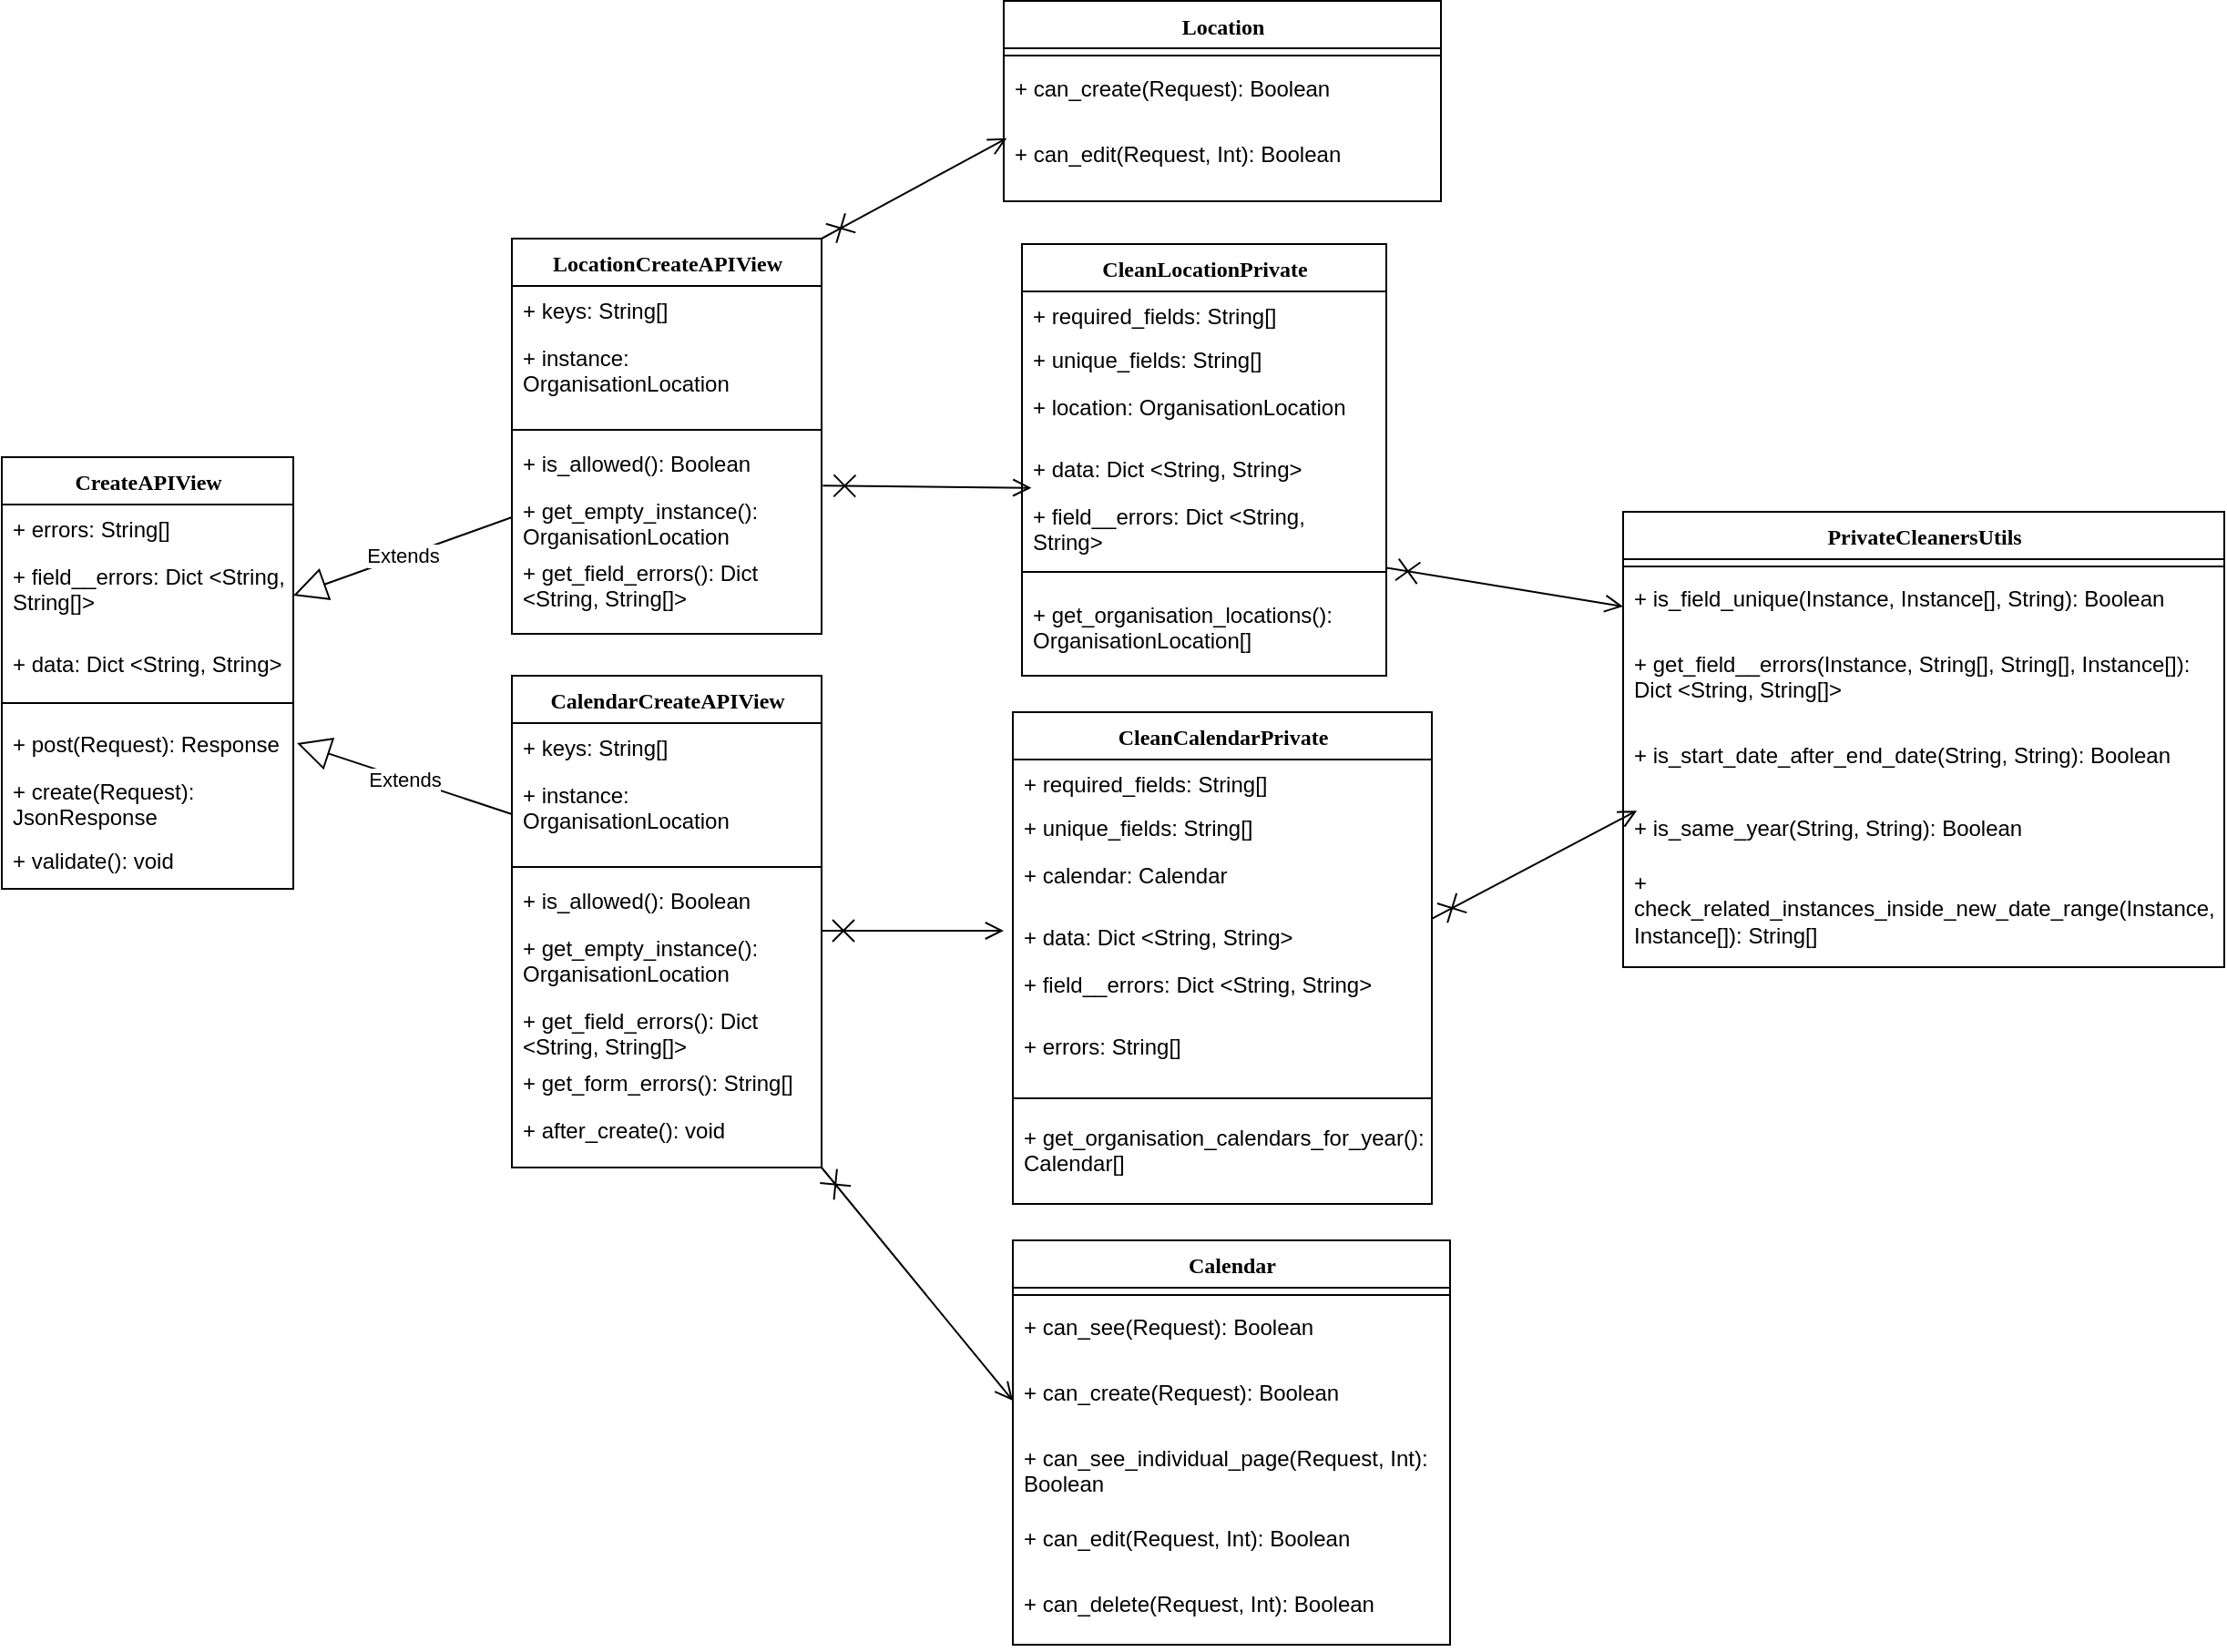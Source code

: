 <mxfile version="26.0.9">
  <diagram name="Page-1" id="9f46799a-70d6-7492-0946-bef42562c5a5">
    <mxGraphModel dx="1897" dy="1719" grid="1" gridSize="10" guides="1" tooltips="1" connect="1" arrows="1" fold="1" page="1" pageScale="1" pageWidth="1100" pageHeight="850" background="none" math="0" shadow="0">
      <root>
        <mxCell id="0" />
        <mxCell id="1" parent="0" />
        <mxCell id="78961159f06e98e8-17" value="LocationCreateAPIView" style="swimlane;html=1;fontStyle=1;align=center;verticalAlign=top;childLayout=stackLayout;horizontal=1;startSize=26;horizontalStack=0;resizeParent=1;resizeLast=0;collapsible=1;marginBottom=0;swimlaneFillColor=#ffffff;rounded=0;shadow=0;comic=0;labelBackgroundColor=none;strokeWidth=1;fillColor=none;fontFamily=Verdana;fontSize=12" parent="1" vertex="1">
          <mxGeometry x="320" y="130" width="170" height="217" as="geometry" />
        </mxCell>
        <mxCell id="78961159f06e98e8-21" value="+ keys: String[]" style="text;html=1;strokeColor=none;fillColor=none;align=left;verticalAlign=top;spacingLeft=4;spacingRight=4;whiteSpace=wrap;overflow=hidden;rotatable=0;points=[[0,0.5],[1,0.5]];portConstraint=eastwest;" parent="78961159f06e98e8-17" vertex="1">
          <mxGeometry y="26" width="170" height="26" as="geometry" />
        </mxCell>
        <mxCell id="78961159f06e98e8-23" value="+ instance: OrganisationLocation" style="text;html=1;strokeColor=none;fillColor=none;align=left;verticalAlign=top;spacingLeft=4;spacingRight=4;whiteSpace=wrap;overflow=hidden;rotatable=0;points=[[0,0.5],[1,0.5]];portConstraint=eastwest;" parent="78961159f06e98e8-17" vertex="1">
          <mxGeometry y="52" width="170" height="48" as="geometry" />
        </mxCell>
        <mxCell id="78961159f06e98e8-19" value="" style="line;html=1;strokeWidth=1;fillColor=none;align=left;verticalAlign=middle;spacingTop=-1;spacingLeft=3;spacingRight=3;rotatable=0;labelPosition=right;points=[];portConstraint=eastwest;" parent="78961159f06e98e8-17" vertex="1">
          <mxGeometry y="100" width="170" height="10" as="geometry" />
        </mxCell>
        <mxCell id="78961159f06e98e8-20" value="+ is_allowed(): Boolean" style="text;html=1;strokeColor=none;fillColor=none;align=left;verticalAlign=top;spacingLeft=4;spacingRight=4;whiteSpace=wrap;overflow=hidden;rotatable=0;points=[[0,0.5],[1,0.5]];portConstraint=eastwest;" parent="78961159f06e98e8-17" vertex="1">
          <mxGeometry y="110" width="170" height="26" as="geometry" />
        </mxCell>
        <mxCell id="78961159f06e98e8-27" value="+ get_empty_instance(): OrganisationLocation" style="text;html=1;strokeColor=none;fillColor=none;align=left;verticalAlign=top;spacingLeft=4;spacingRight=4;whiteSpace=wrap;overflow=hidden;rotatable=0;points=[[0,0.5],[1,0.5]];portConstraint=eastwest;" parent="78961159f06e98e8-17" vertex="1">
          <mxGeometry y="136" width="170" height="34" as="geometry" />
        </mxCell>
        <mxCell id="NQ_ltLU-mdFV4JSu_cSo-2" value="+ get_field_errors(): Dict &amp;lt;String, String[]&amp;gt;" style="text;html=1;strokeColor=none;fillColor=none;align=left;verticalAlign=top;spacingLeft=4;spacingRight=4;whiteSpace=wrap;overflow=hidden;rotatable=0;points=[[0,0.5],[1,0.5]];portConstraint=eastwest;" vertex="1" parent="78961159f06e98e8-17">
          <mxGeometry y="170" width="170" height="34" as="geometry" />
        </mxCell>
        <mxCell id="78961159f06e98e8-30" value="CreateAPIView" style="swimlane;html=1;fontStyle=1;align=center;verticalAlign=top;childLayout=stackLayout;horizontal=1;startSize=26;horizontalStack=0;resizeParent=1;resizeLast=0;collapsible=1;marginBottom=0;swimlaneFillColor=#ffffff;rounded=0;shadow=0;comic=0;labelBackgroundColor=none;strokeWidth=1;fillColor=none;fontFamily=Verdana;fontSize=12" parent="1" vertex="1">
          <mxGeometry x="40" y="250" width="160" height="237" as="geometry" />
        </mxCell>
        <mxCell id="78961159f06e98e8-31" value="+ errors: String[]" style="text;html=1;strokeColor=none;fillColor=none;align=left;verticalAlign=top;spacingLeft=4;spacingRight=4;whiteSpace=wrap;overflow=hidden;rotatable=0;points=[[0,0.5],[1,0.5]];portConstraint=eastwest;" parent="78961159f06e98e8-30" vertex="1">
          <mxGeometry y="26" width="160" height="26" as="geometry" />
        </mxCell>
        <mxCell id="78961159f06e98e8-32" value="+ field__errors: Dict &amp;lt;String, String[]&amp;gt;" style="text;html=1;strokeColor=none;fillColor=none;align=left;verticalAlign=top;spacingLeft=4;spacingRight=4;whiteSpace=wrap;overflow=hidden;rotatable=0;points=[[0,0.5],[1,0.5]];portConstraint=eastwest;" parent="78961159f06e98e8-30" vertex="1">
          <mxGeometry y="52" width="160" height="48" as="geometry" />
        </mxCell>
        <mxCell id="78961159f06e98e8-33" value="+ data: Dict &amp;lt;String, String&amp;gt;" style="text;html=1;strokeColor=none;fillColor=none;align=left;verticalAlign=top;spacingLeft=4;spacingRight=4;whiteSpace=wrap;overflow=hidden;rotatable=0;points=[[0,0.5],[1,0.5]];portConstraint=eastwest;" parent="78961159f06e98e8-30" vertex="1">
          <mxGeometry y="100" width="160" height="26" as="geometry" />
        </mxCell>
        <mxCell id="78961159f06e98e8-38" value="" style="line;html=1;strokeWidth=1;fillColor=none;align=left;verticalAlign=middle;spacingTop=-1;spacingLeft=3;spacingRight=3;rotatable=0;labelPosition=right;points=[];portConstraint=eastwest;" parent="78961159f06e98e8-30" vertex="1">
          <mxGeometry y="126" width="160" height="18" as="geometry" />
        </mxCell>
        <mxCell id="78961159f06e98e8-39" value="+ post(Request): Response" style="text;html=1;strokeColor=none;fillColor=none;align=left;verticalAlign=top;spacingLeft=4;spacingRight=4;whiteSpace=wrap;overflow=hidden;rotatable=0;points=[[0,0.5],[1,0.5]];portConstraint=eastwest;" parent="78961159f06e98e8-30" vertex="1">
          <mxGeometry y="144" width="160" height="26" as="geometry" />
        </mxCell>
        <mxCell id="78961159f06e98e8-40" value="+ create(Request): JsonResponse" style="text;html=1;strokeColor=none;fillColor=none;align=left;verticalAlign=top;spacingLeft=4;spacingRight=4;whiteSpace=wrap;overflow=hidden;rotatable=0;points=[[0,0.5],[1,0.5]];portConstraint=eastwest;" parent="78961159f06e98e8-30" vertex="1">
          <mxGeometry y="170" width="160" height="38" as="geometry" />
        </mxCell>
        <mxCell id="78961159f06e98e8-42" value="+ validate(): void" style="text;html=1;strokeColor=none;fillColor=none;align=left;verticalAlign=top;spacingLeft=4;spacingRight=4;whiteSpace=wrap;overflow=hidden;rotatable=0;points=[[0,0.5],[1,0.5]];portConstraint=eastwest;" parent="78961159f06e98e8-30" vertex="1">
          <mxGeometry y="208" width="160" height="26" as="geometry" />
        </mxCell>
        <mxCell id="78961159f06e98e8-43" value="CleanLocationPrivate" style="swimlane;html=1;fontStyle=1;align=center;verticalAlign=top;childLayout=stackLayout;horizontal=1;startSize=26;horizontalStack=0;resizeParent=1;resizeLast=0;collapsible=1;marginBottom=0;swimlaneFillColor=#ffffff;rounded=0;shadow=0;comic=0;labelBackgroundColor=none;strokeWidth=1;fillColor=none;fontFamily=Verdana;fontSize=12" parent="1" vertex="1">
          <mxGeometry x="600" y="133" width="200" height="237" as="geometry" />
        </mxCell>
        <mxCell id="78961159f06e98e8-44" value="+ required_fields: String[]" style="text;html=1;strokeColor=none;fillColor=none;align=left;verticalAlign=top;spacingLeft=4;spacingRight=4;whiteSpace=wrap;overflow=hidden;rotatable=0;points=[[0,0.5],[1,0.5]];portConstraint=eastwest;" parent="78961159f06e98e8-43" vertex="1">
          <mxGeometry y="26" width="200" height="24" as="geometry" />
        </mxCell>
        <mxCell id="78961159f06e98e8-45" value="+ unique_fields: String[]" style="text;html=1;strokeColor=none;fillColor=none;align=left;verticalAlign=top;spacingLeft=4;spacingRight=4;whiteSpace=wrap;overflow=hidden;rotatable=0;points=[[0,0.5],[1,0.5]];portConstraint=eastwest;" parent="78961159f06e98e8-43" vertex="1">
          <mxGeometry y="50" width="200" height="26" as="geometry" />
        </mxCell>
        <mxCell id="78961159f06e98e8-49" value="+ location: OrganisationLocation" style="text;html=1;strokeColor=none;fillColor=none;align=left;verticalAlign=top;spacingLeft=4;spacingRight=4;whiteSpace=wrap;overflow=hidden;rotatable=0;points=[[0,0.5],[1,0.5]];portConstraint=eastwest;" parent="78961159f06e98e8-43" vertex="1">
          <mxGeometry y="76" width="200" height="34" as="geometry" />
        </mxCell>
        <mxCell id="NQ_ltLU-mdFV4JSu_cSo-33" value="+ data: Dict &amp;lt;String, String&amp;gt;" style="text;html=1;strokeColor=none;fillColor=none;align=left;verticalAlign=top;spacingLeft=4;spacingRight=4;whiteSpace=wrap;overflow=hidden;rotatable=0;points=[[0,0.5],[1,0.5]];portConstraint=eastwest;" vertex="1" parent="78961159f06e98e8-43">
          <mxGeometry y="110" width="200" height="26" as="geometry" />
        </mxCell>
        <mxCell id="NQ_ltLU-mdFV4JSu_cSo-34" value="+ field__errors: Dict &amp;lt;String, String&amp;gt;" style="text;html=1;strokeColor=none;fillColor=none;align=left;verticalAlign=top;spacingLeft=4;spacingRight=4;whiteSpace=wrap;overflow=hidden;rotatable=0;points=[[0,0.5],[1,0.5]];portConstraint=eastwest;" vertex="1" parent="78961159f06e98e8-43">
          <mxGeometry y="136" width="200" height="34" as="geometry" />
        </mxCell>
        <mxCell id="78961159f06e98e8-51" value="" style="line;html=1;strokeWidth=1;fillColor=none;align=left;verticalAlign=middle;spacingTop=-1;spacingLeft=3;spacingRight=3;rotatable=0;labelPosition=right;points=[];portConstraint=eastwest;" parent="78961159f06e98e8-43" vertex="1">
          <mxGeometry y="170" width="200" height="20" as="geometry" />
        </mxCell>
        <mxCell id="78961159f06e98e8-52" value="+ get_organisation_locations(): OrganisationLocation[]" style="text;html=1;strokeColor=none;fillColor=none;align=left;verticalAlign=top;spacingLeft=4;spacingRight=4;whiteSpace=wrap;overflow=hidden;rotatable=0;points=[[0,0.5],[1,0.5]];portConstraint=eastwest;" parent="78961159f06e98e8-43" vertex="1">
          <mxGeometry y="190" width="200" height="40" as="geometry" />
        </mxCell>
        <mxCell id="78961159f06e98e8-82" value="Calendar" style="swimlane;html=1;fontStyle=1;align=center;verticalAlign=top;childLayout=stackLayout;horizontal=1;startSize=26;horizontalStack=0;resizeParent=1;resizeLast=0;collapsible=1;marginBottom=0;swimlaneFillColor=#ffffff;rounded=0;shadow=0;comic=0;labelBackgroundColor=none;strokeWidth=1;fillColor=none;fontFamily=Verdana;fontSize=12" parent="1" vertex="1">
          <mxGeometry x="595" y="680" width="240" height="222" as="geometry">
            <mxRectangle x="580" y="630" width="90" height="30" as="alternateBounds" />
          </mxGeometry>
        </mxCell>
        <mxCell id="78961159f06e98e8-90" value="" style="line;html=1;strokeWidth=1;fillColor=none;align=left;verticalAlign=middle;spacingTop=-1;spacingLeft=3;spacingRight=3;rotatable=0;labelPosition=right;points=[];portConstraint=eastwest;" parent="78961159f06e98e8-82" vertex="1">
          <mxGeometry y="26" width="240" height="8" as="geometry" />
        </mxCell>
        <mxCell id="78961159f06e98e8-91" value="+ can_see(Request): Boolean" style="text;html=1;strokeColor=none;fillColor=none;align=left;verticalAlign=top;spacingLeft=4;spacingRight=4;whiteSpace=wrap;overflow=hidden;rotatable=0;points=[[0,0.5],[1,0.5]];portConstraint=eastwest;" parent="78961159f06e98e8-82" vertex="1">
          <mxGeometry y="34" width="240" height="36" as="geometry" />
        </mxCell>
        <mxCell id="NQ_ltLU-mdFV4JSu_cSo-14" value="+ can_create(Request): Boolean" style="text;html=1;strokeColor=none;fillColor=none;align=left;verticalAlign=top;spacingLeft=4;spacingRight=4;whiteSpace=wrap;overflow=hidden;rotatable=0;points=[[0,0.5],[1,0.5]];portConstraint=eastwest;" vertex="1" parent="78961159f06e98e8-82">
          <mxGeometry y="70" width="240" height="36" as="geometry" />
        </mxCell>
        <mxCell id="NQ_ltLU-mdFV4JSu_cSo-15" value="+ can_see_individual_page(Request, Int): Boolean" style="text;html=1;strokeColor=none;fillColor=none;align=left;verticalAlign=top;spacingLeft=4;spacingRight=4;whiteSpace=wrap;overflow=hidden;rotatable=0;points=[[0,0.5],[1,0.5]];portConstraint=eastwest;" vertex="1" parent="78961159f06e98e8-82">
          <mxGeometry y="106" width="240" height="44" as="geometry" />
        </mxCell>
        <mxCell id="NQ_ltLU-mdFV4JSu_cSo-16" value="+ can_edit(Request, Int): Boolean" style="text;html=1;strokeColor=none;fillColor=none;align=left;verticalAlign=top;spacingLeft=4;spacingRight=4;whiteSpace=wrap;overflow=hidden;rotatable=0;points=[[0,0.5],[1,0.5]];portConstraint=eastwest;" vertex="1" parent="78961159f06e98e8-82">
          <mxGeometry y="150" width="240" height="36" as="geometry" />
        </mxCell>
        <mxCell id="NQ_ltLU-mdFV4JSu_cSo-17" value="+ can_delete(Request, Int): Boolean" style="text;html=1;strokeColor=none;fillColor=none;align=left;verticalAlign=top;spacingLeft=4;spacingRight=4;whiteSpace=wrap;overflow=hidden;rotatable=0;points=[[0,0.5],[1,0.5]];portConstraint=eastwest;" vertex="1" parent="78961159f06e98e8-82">
          <mxGeometry y="186" width="240" height="36" as="geometry" />
        </mxCell>
        <mxCell id="NQ_ltLU-mdFV4JSu_cSo-4" value="CalendarCreateAPIView" style="swimlane;html=1;fontStyle=1;align=center;verticalAlign=top;childLayout=stackLayout;horizontal=1;startSize=26;horizontalStack=0;resizeParent=1;resizeLast=0;collapsible=1;marginBottom=0;swimlaneFillColor=#ffffff;rounded=0;shadow=0;comic=0;labelBackgroundColor=none;strokeWidth=1;fillColor=none;fontFamily=Verdana;fontSize=12" vertex="1" parent="1">
          <mxGeometry x="320" y="370" width="170" height="270" as="geometry" />
        </mxCell>
        <mxCell id="NQ_ltLU-mdFV4JSu_cSo-5" value="+ keys: String[]" style="text;html=1;strokeColor=none;fillColor=none;align=left;verticalAlign=top;spacingLeft=4;spacingRight=4;whiteSpace=wrap;overflow=hidden;rotatable=0;points=[[0,0.5],[1,0.5]];portConstraint=eastwest;" vertex="1" parent="NQ_ltLU-mdFV4JSu_cSo-4">
          <mxGeometry y="26" width="170" height="26" as="geometry" />
        </mxCell>
        <mxCell id="NQ_ltLU-mdFV4JSu_cSo-6" value="+ instance: OrganisationLocation" style="text;html=1;strokeColor=none;fillColor=none;align=left;verticalAlign=top;spacingLeft=4;spacingRight=4;whiteSpace=wrap;overflow=hidden;rotatable=0;points=[[0,0.5],[1,0.5]];portConstraint=eastwest;" vertex="1" parent="NQ_ltLU-mdFV4JSu_cSo-4">
          <mxGeometry y="52" width="170" height="48" as="geometry" />
        </mxCell>
        <mxCell id="NQ_ltLU-mdFV4JSu_cSo-7" value="" style="line;html=1;strokeWidth=1;fillColor=none;align=left;verticalAlign=middle;spacingTop=-1;spacingLeft=3;spacingRight=3;rotatable=0;labelPosition=right;points=[];portConstraint=eastwest;" vertex="1" parent="NQ_ltLU-mdFV4JSu_cSo-4">
          <mxGeometry y="100" width="170" height="10" as="geometry" />
        </mxCell>
        <mxCell id="NQ_ltLU-mdFV4JSu_cSo-8" value="+ is_allowed(): Boolean" style="text;html=1;strokeColor=none;fillColor=none;align=left;verticalAlign=top;spacingLeft=4;spacingRight=4;whiteSpace=wrap;overflow=hidden;rotatable=0;points=[[0,0.5],[1,0.5]];portConstraint=eastwest;" vertex="1" parent="NQ_ltLU-mdFV4JSu_cSo-4">
          <mxGeometry y="110" width="170" height="26" as="geometry" />
        </mxCell>
        <mxCell id="NQ_ltLU-mdFV4JSu_cSo-9" value="+ get_empty_instance(): OrganisationLocation" style="text;html=1;strokeColor=none;fillColor=none;align=left;verticalAlign=top;spacingLeft=4;spacingRight=4;whiteSpace=wrap;overflow=hidden;rotatable=0;points=[[0,0.5],[1,0.5]];portConstraint=eastwest;" vertex="1" parent="NQ_ltLU-mdFV4JSu_cSo-4">
          <mxGeometry y="136" width="170" height="40" as="geometry" />
        </mxCell>
        <mxCell id="NQ_ltLU-mdFV4JSu_cSo-10" value="+ get_field_errors(): Dict &amp;lt;String, String[]&amp;gt;" style="text;html=1;strokeColor=none;fillColor=none;align=left;verticalAlign=top;spacingLeft=4;spacingRight=4;whiteSpace=wrap;overflow=hidden;rotatable=0;points=[[0,0.5],[1,0.5]];portConstraint=eastwest;" vertex="1" parent="NQ_ltLU-mdFV4JSu_cSo-4">
          <mxGeometry y="176" width="170" height="34" as="geometry" />
        </mxCell>
        <mxCell id="NQ_ltLU-mdFV4JSu_cSo-12" value="+ get_form_errors(): String[]" style="text;html=1;strokeColor=none;fillColor=none;align=left;verticalAlign=top;spacingLeft=4;spacingRight=4;whiteSpace=wrap;overflow=hidden;rotatable=0;points=[[0,0.5],[1,0.5]];portConstraint=eastwest;" vertex="1" parent="NQ_ltLU-mdFV4JSu_cSo-4">
          <mxGeometry y="210" width="170" height="26" as="geometry" />
        </mxCell>
        <mxCell id="NQ_ltLU-mdFV4JSu_cSo-13" value="+ after_create(): void" style="text;html=1;strokeColor=none;fillColor=none;align=left;verticalAlign=top;spacingLeft=4;spacingRight=4;whiteSpace=wrap;overflow=hidden;rotatable=0;points=[[0,0.5],[1,0.5]];portConstraint=eastwest;" vertex="1" parent="NQ_ltLU-mdFV4JSu_cSo-4">
          <mxGeometry y="236" width="170" height="34" as="geometry" />
        </mxCell>
        <mxCell id="NQ_ltLU-mdFV4JSu_cSo-18" value="Location" style="swimlane;html=1;fontStyle=1;align=center;verticalAlign=top;childLayout=stackLayout;horizontal=1;startSize=26;horizontalStack=0;resizeParent=1;resizeLast=0;collapsible=1;marginBottom=0;swimlaneFillColor=#ffffff;rounded=0;shadow=0;comic=0;labelBackgroundColor=none;strokeWidth=1;fillColor=none;fontFamily=Verdana;fontSize=12" vertex="1" parent="1">
          <mxGeometry x="590" y="-0.5" width="240" height="110" as="geometry" />
        </mxCell>
        <mxCell id="NQ_ltLU-mdFV4JSu_cSo-19" value="" style="line;html=1;strokeWidth=1;fillColor=none;align=left;verticalAlign=middle;spacingTop=-1;spacingLeft=3;spacingRight=3;rotatable=0;labelPosition=right;points=[];portConstraint=eastwest;" vertex="1" parent="NQ_ltLU-mdFV4JSu_cSo-18">
          <mxGeometry y="26" width="240" height="8" as="geometry" />
        </mxCell>
        <mxCell id="NQ_ltLU-mdFV4JSu_cSo-20" value="+ can_create(Request): Boolean" style="text;html=1;strokeColor=none;fillColor=none;align=left;verticalAlign=top;spacingLeft=4;spacingRight=4;whiteSpace=wrap;overflow=hidden;rotatable=0;points=[[0,0.5],[1,0.5]];portConstraint=eastwest;" vertex="1" parent="NQ_ltLU-mdFV4JSu_cSo-18">
          <mxGeometry y="34" width="240" height="36" as="geometry" />
        </mxCell>
        <mxCell id="NQ_ltLU-mdFV4JSu_cSo-21" value="+ can_edit(Request, Int): Boolean" style="text;html=1;strokeColor=none;fillColor=none;align=left;verticalAlign=top;spacingLeft=4;spacingRight=4;whiteSpace=wrap;overflow=hidden;rotatable=0;points=[[0,0.5],[1,0.5]];portConstraint=eastwest;" vertex="1" parent="NQ_ltLU-mdFV4JSu_cSo-18">
          <mxGeometry y="70" width="240" height="36" as="geometry" />
        </mxCell>
        <mxCell id="NQ_ltLU-mdFV4JSu_cSo-25" value="PrivateCleanersUtils" style="swimlane;html=1;fontStyle=1;align=center;verticalAlign=top;childLayout=stackLayout;horizontal=1;startSize=26;horizontalStack=0;resizeParent=1;resizeLast=0;collapsible=1;marginBottom=0;swimlaneFillColor=#ffffff;rounded=0;shadow=0;comic=0;labelBackgroundColor=none;strokeWidth=1;fillColor=none;fontFamily=Verdana;fontSize=12" vertex="1" parent="1">
          <mxGeometry x="930" y="280" width="330" height="250" as="geometry" />
        </mxCell>
        <mxCell id="NQ_ltLU-mdFV4JSu_cSo-30" value="" style="line;html=1;strokeWidth=1;fillColor=none;align=left;verticalAlign=middle;spacingTop=-1;spacingLeft=3;spacingRight=3;rotatable=0;labelPosition=right;points=[];portConstraint=eastwest;" vertex="1" parent="NQ_ltLU-mdFV4JSu_cSo-25">
          <mxGeometry y="26" width="330" height="8" as="geometry" />
        </mxCell>
        <mxCell id="NQ_ltLU-mdFV4JSu_cSo-31" value="+ is_field_unique(Instance, Instance[], String): Boolean" style="text;html=1;strokeColor=none;fillColor=none;align=left;verticalAlign=top;spacingLeft=4;spacingRight=4;whiteSpace=wrap;overflow=hidden;rotatable=0;points=[[0,0.5],[1,0.5]];portConstraint=eastwest;" vertex="1" parent="NQ_ltLU-mdFV4JSu_cSo-25">
          <mxGeometry y="34" width="330" height="36" as="geometry" />
        </mxCell>
        <mxCell id="NQ_ltLU-mdFV4JSu_cSo-36" value="+ get_field__errors(Instance, String[], String[], Instance[]): Dict &amp;lt;String, String[]&amp;gt;" style="text;html=1;strokeColor=none;fillColor=none;align=left;verticalAlign=top;spacingLeft=4;spacingRight=4;whiteSpace=wrap;overflow=hidden;rotatable=0;points=[[0,0.5],[1,0.5]];portConstraint=eastwest;" vertex="1" parent="NQ_ltLU-mdFV4JSu_cSo-25">
          <mxGeometry y="70" width="330" height="50" as="geometry" />
        </mxCell>
        <mxCell id="NQ_ltLU-mdFV4JSu_cSo-37" value="+ is_start_date_after_end_date(String, String): Boolean" style="text;html=1;strokeColor=none;fillColor=none;align=left;verticalAlign=top;spacingLeft=4;spacingRight=4;whiteSpace=wrap;overflow=hidden;rotatable=0;points=[[0,0.5],[1,0.5]];portConstraint=eastwest;" vertex="1" parent="NQ_ltLU-mdFV4JSu_cSo-25">
          <mxGeometry y="120" width="330" height="40" as="geometry" />
        </mxCell>
        <mxCell id="NQ_ltLU-mdFV4JSu_cSo-38" value="+ is_same_year(String, String): Boolean" style="text;html=1;strokeColor=none;fillColor=none;align=left;verticalAlign=top;spacingLeft=4;spacingRight=4;whiteSpace=wrap;overflow=hidden;rotatable=0;points=[[0,0.5],[1,0.5]];portConstraint=eastwest;" vertex="1" parent="NQ_ltLU-mdFV4JSu_cSo-25">
          <mxGeometry y="160" width="330" height="30" as="geometry" />
        </mxCell>
        <mxCell id="NQ_ltLU-mdFV4JSu_cSo-39" value="+ check_related_instances_inside_new_date_range(Instance, Instance[]): String[]" style="text;html=1;strokeColor=none;fillColor=none;align=left;verticalAlign=top;spacingLeft=4;spacingRight=4;whiteSpace=wrap;overflow=hidden;rotatable=0;points=[[0,0.5],[1,0.5]];portConstraint=eastwest;" vertex="1" parent="NQ_ltLU-mdFV4JSu_cSo-25">
          <mxGeometry y="190" width="330" height="60" as="geometry" />
        </mxCell>
        <mxCell id="NQ_ltLU-mdFV4JSu_cSo-40" value="CleanCalendarPrivate" style="swimlane;html=1;fontStyle=1;align=center;verticalAlign=top;childLayout=stackLayout;horizontal=1;startSize=26;horizontalStack=0;resizeParent=1;resizeLast=0;collapsible=1;marginBottom=0;swimlaneFillColor=#ffffff;rounded=0;shadow=0;comic=0;labelBackgroundColor=none;strokeWidth=1;fillColor=none;fontFamily=Verdana;fontSize=12" vertex="1" parent="1">
          <mxGeometry x="595" y="390" width="230" height="270" as="geometry" />
        </mxCell>
        <mxCell id="NQ_ltLU-mdFV4JSu_cSo-41" value="+ required_fields: String[]" style="text;html=1;strokeColor=none;fillColor=none;align=left;verticalAlign=top;spacingLeft=4;spacingRight=4;whiteSpace=wrap;overflow=hidden;rotatable=0;points=[[0,0.5],[1,0.5]];portConstraint=eastwest;" vertex="1" parent="NQ_ltLU-mdFV4JSu_cSo-40">
          <mxGeometry y="26" width="230" height="24" as="geometry" />
        </mxCell>
        <mxCell id="NQ_ltLU-mdFV4JSu_cSo-42" value="+ unique_fields: String[]" style="text;html=1;strokeColor=none;fillColor=none;align=left;verticalAlign=top;spacingLeft=4;spacingRight=4;whiteSpace=wrap;overflow=hidden;rotatable=0;points=[[0,0.5],[1,0.5]];portConstraint=eastwest;" vertex="1" parent="NQ_ltLU-mdFV4JSu_cSo-40">
          <mxGeometry y="50" width="230" height="26" as="geometry" />
        </mxCell>
        <mxCell id="NQ_ltLU-mdFV4JSu_cSo-43" value="+ calendar: Calendar" style="text;html=1;strokeColor=none;fillColor=none;align=left;verticalAlign=top;spacingLeft=4;spacingRight=4;whiteSpace=wrap;overflow=hidden;rotatable=0;points=[[0,0.5],[1,0.5]];portConstraint=eastwest;" vertex="1" parent="NQ_ltLU-mdFV4JSu_cSo-40">
          <mxGeometry y="76" width="230" height="34" as="geometry" />
        </mxCell>
        <mxCell id="NQ_ltLU-mdFV4JSu_cSo-44" value="+ data: Dict &amp;lt;String, String&amp;gt;" style="text;html=1;strokeColor=none;fillColor=none;align=left;verticalAlign=top;spacingLeft=4;spacingRight=4;whiteSpace=wrap;overflow=hidden;rotatable=0;points=[[0,0.5],[1,0.5]];portConstraint=eastwest;" vertex="1" parent="NQ_ltLU-mdFV4JSu_cSo-40">
          <mxGeometry y="110" width="230" height="26" as="geometry" />
        </mxCell>
        <mxCell id="NQ_ltLU-mdFV4JSu_cSo-45" value="+ field__errors: Dict &amp;lt;String, String&amp;gt;" style="text;html=1;strokeColor=none;fillColor=none;align=left;verticalAlign=top;spacingLeft=4;spacingRight=4;whiteSpace=wrap;overflow=hidden;rotatable=0;points=[[0,0.5],[1,0.5]];portConstraint=eastwest;" vertex="1" parent="NQ_ltLU-mdFV4JSu_cSo-40">
          <mxGeometry y="136" width="230" height="34" as="geometry" />
        </mxCell>
        <mxCell id="NQ_ltLU-mdFV4JSu_cSo-48" value="+ errors: String[]" style="text;html=1;strokeColor=none;fillColor=none;align=left;verticalAlign=top;spacingLeft=4;spacingRight=4;whiteSpace=wrap;overflow=hidden;rotatable=0;points=[[0,0.5],[1,0.5]];portConstraint=eastwest;" vertex="1" parent="NQ_ltLU-mdFV4JSu_cSo-40">
          <mxGeometry y="170" width="230" height="34" as="geometry" />
        </mxCell>
        <mxCell id="NQ_ltLU-mdFV4JSu_cSo-46" value="" style="line;html=1;strokeWidth=1;fillColor=none;align=left;verticalAlign=middle;spacingTop=-1;spacingLeft=3;spacingRight=3;rotatable=0;labelPosition=right;points=[];portConstraint=eastwest;" vertex="1" parent="NQ_ltLU-mdFV4JSu_cSo-40">
          <mxGeometry y="204" width="230" height="16" as="geometry" />
        </mxCell>
        <mxCell id="NQ_ltLU-mdFV4JSu_cSo-47" value="+ get_organisation_calendars_for_year(): Calendar[]" style="text;html=1;strokeColor=none;fillColor=none;align=left;verticalAlign=top;spacingLeft=4;spacingRight=4;whiteSpace=wrap;overflow=hidden;rotatable=0;points=[[0,0.5],[1,0.5]];portConstraint=eastwest;" vertex="1" parent="NQ_ltLU-mdFV4JSu_cSo-40">
          <mxGeometry y="220" width="230" height="50" as="geometry" />
        </mxCell>
        <mxCell id="NQ_ltLU-mdFV4JSu_cSo-53" value="Extends" style="endArrow=block;endSize=16;endFill=0;html=1;rounded=0;exitX=0;exitY=0.5;exitDx=0;exitDy=0;entryX=1;entryY=0.5;entryDx=0;entryDy=0;" edge="1" parent="1" source="78961159f06e98e8-27" target="78961159f06e98e8-32">
          <mxGeometry width="160" relative="1" as="geometry">
            <mxPoint x="260" y="200" as="sourcePoint" />
            <mxPoint x="170" y="320" as="targetPoint" />
          </mxGeometry>
        </mxCell>
        <mxCell id="NQ_ltLU-mdFV4JSu_cSo-56" value="Extends" style="endArrow=block;endSize=16;endFill=0;html=1;rounded=0;exitX=0;exitY=0.5;exitDx=0;exitDy=0;" edge="1" parent="1" source="NQ_ltLU-mdFV4JSu_cSo-6">
          <mxGeometry width="160" relative="1" as="geometry">
            <mxPoint x="230" y="243" as="sourcePoint" />
            <mxPoint x="202" y="407" as="targetPoint" />
          </mxGeometry>
        </mxCell>
        <mxCell id="NQ_ltLU-mdFV4JSu_cSo-58" value="" style="endArrow=open;startArrow=cross;endFill=0;startFill=0;endSize=8;startSize=10;html=1;rounded=0;entryX=0;entryY=0.5;entryDx=0;entryDy=0;" edge="1" parent="1" target="NQ_ltLU-mdFV4JSu_cSo-14">
          <mxGeometry width="160" relative="1" as="geometry">
            <mxPoint x="490" y="640" as="sourcePoint" />
            <mxPoint x="650" y="610" as="targetPoint" />
          </mxGeometry>
        </mxCell>
        <mxCell id="NQ_ltLU-mdFV4JSu_cSo-60" value="" style="endArrow=open;startArrow=cross;endFill=0;startFill=0;endSize=8;startSize=10;html=1;rounded=0;" edge="1" parent="1">
          <mxGeometry width="160" relative="1" as="geometry">
            <mxPoint x="490" y="510" as="sourcePoint" />
            <mxPoint x="590" y="510" as="targetPoint" />
          </mxGeometry>
        </mxCell>
        <mxCell id="NQ_ltLU-mdFV4JSu_cSo-61" value="" style="endArrow=open;startArrow=cross;endFill=0;startFill=0;endSize=8;startSize=10;html=1;rounded=0;entryX=0.007;entryY=0.149;entryDx=0;entryDy=0;entryPerimeter=0;" edge="1" parent="1" target="NQ_ltLU-mdFV4JSu_cSo-21">
          <mxGeometry width="160" relative="1" as="geometry">
            <mxPoint x="490" y="130" as="sourcePoint" />
            <mxPoint x="650" y="130" as="targetPoint" />
          </mxGeometry>
        </mxCell>
        <mxCell id="NQ_ltLU-mdFV4JSu_cSo-62" value="" style="endArrow=open;startArrow=cross;endFill=0;startFill=0;endSize=8;startSize=10;html=1;rounded=0;entryX=0.026;entryY=-0.063;entryDx=0;entryDy=0;entryPerimeter=0;exitX=1.004;exitY=-0.011;exitDx=0;exitDy=0;exitPerimeter=0;" edge="1" parent="1" source="78961159f06e98e8-27" target="NQ_ltLU-mdFV4JSu_cSo-34">
          <mxGeometry width="160" relative="1" as="geometry">
            <mxPoint x="500" y="140" as="sourcePoint" />
            <mxPoint x="602" y="85" as="targetPoint" />
          </mxGeometry>
        </mxCell>
        <mxCell id="NQ_ltLU-mdFV4JSu_cSo-64" value="" style="endArrow=open;startArrow=cross;endFill=0;startFill=0;endSize=8;startSize=10;html=1;rounded=0;exitX=1;exitY=0.75;exitDx=0;exitDy=0;entryX=0;entryY=0.5;entryDx=0;entryDy=0;" edge="1" parent="1" source="78961159f06e98e8-43" target="NQ_ltLU-mdFV4JSu_cSo-31">
          <mxGeometry width="160" relative="1" as="geometry">
            <mxPoint x="501" y="276" as="sourcePoint" />
            <mxPoint x="960" y="308" as="targetPoint" />
          </mxGeometry>
        </mxCell>
        <mxCell id="NQ_ltLU-mdFV4JSu_cSo-65" value="" style="endArrow=open;startArrow=cross;endFill=0;startFill=0;endSize=8;startSize=10;html=1;rounded=0;entryX=0.023;entryY=0.136;entryDx=0;entryDy=0;exitX=1.002;exitY=0.121;exitDx=0;exitDy=0;exitPerimeter=0;entryPerimeter=0;" edge="1" parent="1" source="NQ_ltLU-mdFV4JSu_cSo-44" target="NQ_ltLU-mdFV4JSu_cSo-38">
          <mxGeometry width="160" relative="1" as="geometry">
            <mxPoint x="810" y="266" as="sourcePoint" />
            <mxPoint x="920" y="320" as="targetPoint" />
          </mxGeometry>
        </mxCell>
      </root>
    </mxGraphModel>
  </diagram>
</mxfile>
